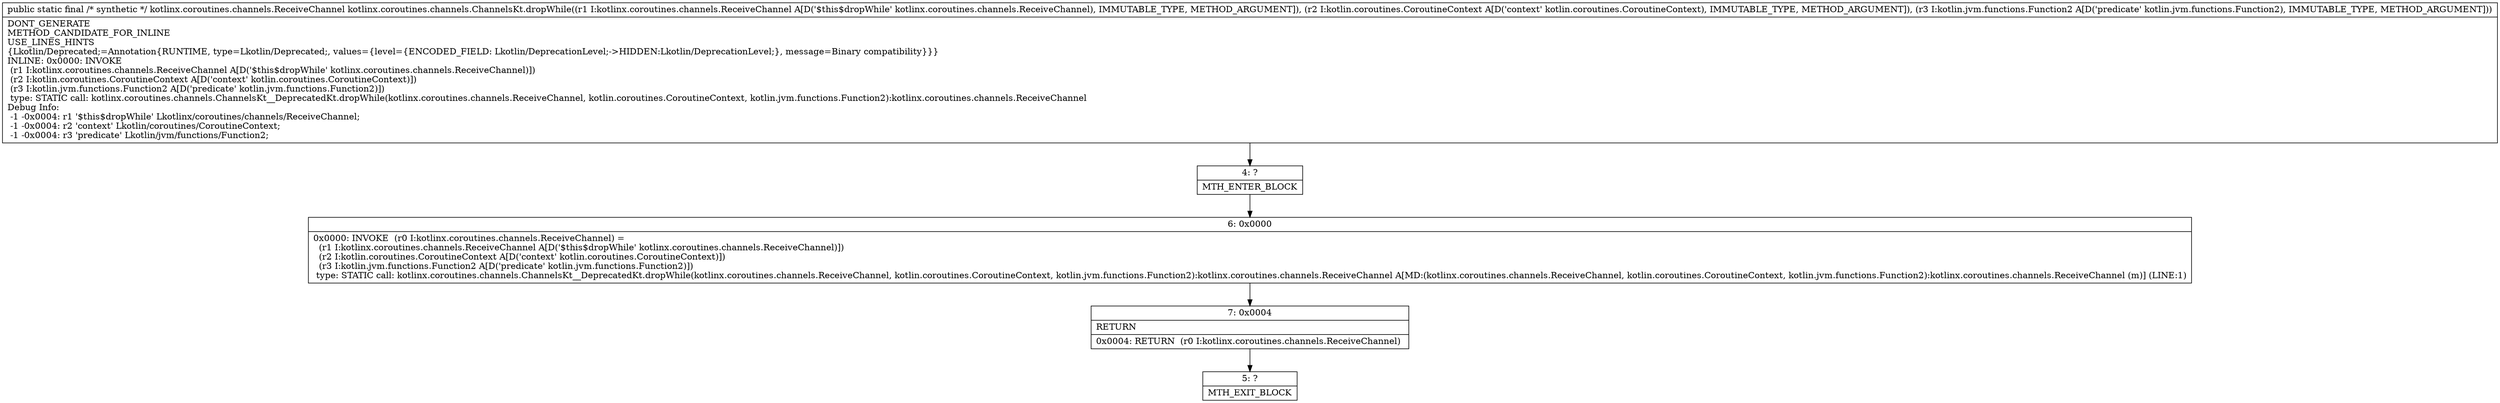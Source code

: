 digraph "CFG forkotlinx.coroutines.channels.ChannelsKt.dropWhile(Lkotlinx\/coroutines\/channels\/ReceiveChannel;Lkotlin\/coroutines\/CoroutineContext;Lkotlin\/jvm\/functions\/Function2;)Lkotlinx\/coroutines\/channels\/ReceiveChannel;" {
Node_4 [shape=record,label="{4\:\ ?|MTH_ENTER_BLOCK\l}"];
Node_6 [shape=record,label="{6\:\ 0x0000|0x0000: INVOKE  (r0 I:kotlinx.coroutines.channels.ReceiveChannel) = \l  (r1 I:kotlinx.coroutines.channels.ReceiveChannel A[D('$this$dropWhile' kotlinx.coroutines.channels.ReceiveChannel)])\l  (r2 I:kotlin.coroutines.CoroutineContext A[D('context' kotlin.coroutines.CoroutineContext)])\l  (r3 I:kotlin.jvm.functions.Function2 A[D('predicate' kotlin.jvm.functions.Function2)])\l type: STATIC call: kotlinx.coroutines.channels.ChannelsKt__DeprecatedKt.dropWhile(kotlinx.coroutines.channels.ReceiveChannel, kotlin.coroutines.CoroutineContext, kotlin.jvm.functions.Function2):kotlinx.coroutines.channels.ReceiveChannel A[MD:(kotlinx.coroutines.channels.ReceiveChannel, kotlin.coroutines.CoroutineContext, kotlin.jvm.functions.Function2):kotlinx.coroutines.channels.ReceiveChannel (m)] (LINE:1)\l}"];
Node_7 [shape=record,label="{7\:\ 0x0004|RETURN\l|0x0004: RETURN  (r0 I:kotlinx.coroutines.channels.ReceiveChannel) \l}"];
Node_5 [shape=record,label="{5\:\ ?|MTH_EXIT_BLOCK\l}"];
MethodNode[shape=record,label="{public static final \/* synthetic *\/ kotlinx.coroutines.channels.ReceiveChannel kotlinx.coroutines.channels.ChannelsKt.dropWhile((r1 I:kotlinx.coroutines.channels.ReceiveChannel A[D('$this$dropWhile' kotlinx.coroutines.channels.ReceiveChannel), IMMUTABLE_TYPE, METHOD_ARGUMENT]), (r2 I:kotlin.coroutines.CoroutineContext A[D('context' kotlin.coroutines.CoroutineContext), IMMUTABLE_TYPE, METHOD_ARGUMENT]), (r3 I:kotlin.jvm.functions.Function2 A[D('predicate' kotlin.jvm.functions.Function2), IMMUTABLE_TYPE, METHOD_ARGUMENT]))  | DONT_GENERATE\lMETHOD_CANDIDATE_FOR_INLINE\lUSE_LINES_HINTS\l\{Lkotlin\/Deprecated;=Annotation\{RUNTIME, type=Lkotlin\/Deprecated;, values=\{level=\{ENCODED_FIELD: Lkotlin\/DeprecationLevel;\-\>HIDDEN:Lkotlin\/DeprecationLevel;\}, message=Binary compatibility\}\}\}\lINLINE: 0x0000: INVOKE  \l  (r1 I:kotlinx.coroutines.channels.ReceiveChannel A[D('$this$dropWhile' kotlinx.coroutines.channels.ReceiveChannel)])\l  (r2 I:kotlin.coroutines.CoroutineContext A[D('context' kotlin.coroutines.CoroutineContext)])\l  (r3 I:kotlin.jvm.functions.Function2 A[D('predicate' kotlin.jvm.functions.Function2)])\l type: STATIC call: kotlinx.coroutines.channels.ChannelsKt__DeprecatedKt.dropWhile(kotlinx.coroutines.channels.ReceiveChannel, kotlin.coroutines.CoroutineContext, kotlin.jvm.functions.Function2):kotlinx.coroutines.channels.ReceiveChannel\lDebug Info:\l  \-1 \-0x0004: r1 '$this$dropWhile' Lkotlinx\/coroutines\/channels\/ReceiveChannel;\l  \-1 \-0x0004: r2 'context' Lkotlin\/coroutines\/CoroutineContext;\l  \-1 \-0x0004: r3 'predicate' Lkotlin\/jvm\/functions\/Function2;\l}"];
MethodNode -> Node_4;Node_4 -> Node_6;
Node_6 -> Node_7;
Node_7 -> Node_5;
}


